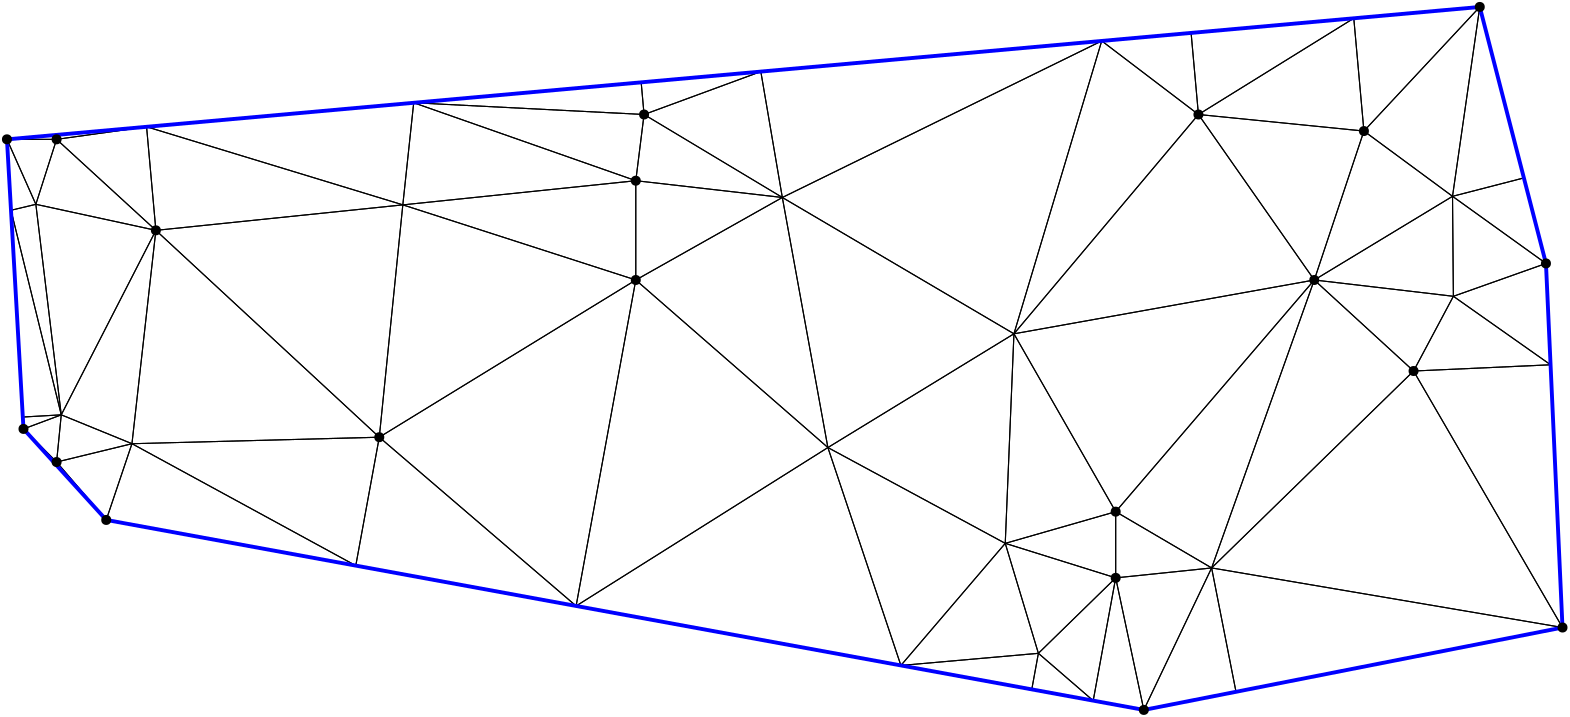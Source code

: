 <?xml version="1.0"?>
<!DOCTYPE ipe SYSTEM "ipe.dtd">
<ipe version="70218" creator="Ipe 7.2.24">
<info created="D:20221020151441" modified="D:20221020151441"/>
<ipestyle name="basic">
<symbol name="mark/disk(sx)" transformations="translations">
<path fill="sym-stroke">
0.6 0 0 0.6 0 0 e
</path>
</symbol>
<anglesize name="22.5 deg" value="22.5"/>
<anglesize name="30 deg" value="30"/>
<anglesize name="45 deg" value="45"/>
<anglesize name="60 deg" value="60"/>
<anglesize name="90 deg" value="90"/>
<arrowsize name="large" value="10"/>
<arrowsize name="small" value="5"/>
<arrowsize name="tiny" value="3"/>
<color name="blue" value="0 0 1"/>
<color name="gray" value="0.745"/>
<color name="green" value="0 1 0"/>
<color name="red" value="1 0 0"/>
<color name="pink" value="1 0.753 0.796"/>
<pen name="heavier" value="0.8"/>
<pen name="fat" value="1.4"/>
<pen name="ultrafat" value="2"/>
<gridsize name="16 pts (~6 mm)" value="16"/>
<gridsize name="32 pts (~12 mm)" value="32"/>
<gridsize name="4 pts" value="4"/>
<gridsize name="8 pts (~3 mm)" value="8"/>
<opacity name="10%" value="0.1"/>
<opacity name="25%" value="0.25"/>
<opacity name="50%" value="0.5"/>
<opacity name="75%" value="0.75"/>
<symbolsize name="large" value="5"/>
<symbolsize name="small" value="2"/>
<symbolsize name="tiny" value="1.1"/>
<textsize name="huge" value="\huge"/>
<textsize name="large" value="\large"/>
<textsize name="small" value="\small"/>
<textsize name="tiny" value="	iny"/>
<tiling name="falling" angle="-60" step="4" width="1"/>
<tiling name="rising" angle="30" step="4" width="1"/>
</ipestyle>
<page>
<layer name="hull"/>
<layer name="constraints"/>
<layer name="triangulation"/>
<layer name="obtuse"/>
<layer name="blub"/>
<layer name="problems"/>
<view layers="hull constraints triangulation obtuse blub" active="triangulation"/>
<path layer="triangulation" stroke="black">
287.394 689.586 m 
295.138 644.259 l 
</path>
<path layer="triangulation" stroke="black">
295.138 644.259 m 
410.119 700.618 l 
</path>
<path layer="triangulation" stroke="black">
410.119 700.618 m 
287.394 689.586 l 
</path>
<path layer="triangulation" stroke="black">
220.896 497.2 m 
150.043 557.957 l 
</path>
<path layer="triangulation" stroke="black">
150.043 557.957 m 
141.577 511.722 l 
</path>
<path layer="triangulation" stroke="black">
141.577 511.722 m 
220.896 497.2 l 
</path>
<path layer="triangulation" stroke="black">
536.716 608.686 m 
522.383 581.787 l 
</path>
<path layer="triangulation" stroke="black">
522.383 581.787 m 
571.701 584.029 l 
</path>
<path layer="triangulation" stroke="black">
571.701 584.029 m 
536.716 608.686 l 
</path>
<path layer="triangulation" stroke="black">
158.516 641.601 m 
66.2656 669.71 l 
</path>
<path layer="triangulation" stroke="black">
66.2656 669.71 m 
69.617 632.426 l 
</path>
<path layer="triangulation" stroke="black">
69.617 632.426 m 
158.516 641.601 l 
</path>
<path layer="triangulation" stroke="black">
444.936 674.128 m 
486.638 614.553 l 
</path>
<path layer="triangulation" stroke="black">
486.638 614.553 m 
504.511 668.17 l 
</path>
<path layer="triangulation" stroke="black">
504.511 668.17 m 
444.936 674.128 l 
</path>
<path layer="triangulation" stroke="black">
415.149 531.149 m 
449.683 510.893 l 
</path>
<path layer="triangulation" stroke="black">
449.683 510.893 m 
486.638 614.553 l 
</path>
<path layer="triangulation" stroke="black">
486.638 614.553 m 
415.149 531.149 l 
</path>
<path layer="triangulation" stroke="black">
415.149 531.149 m 
415.149 507.319 l 
</path>
<path layer="triangulation" stroke="black">
415.149 507.319 m 
449.683 510.893 l 
</path>
<path layer="triangulation" stroke="black">
449.683 510.893 m 
415.149 531.149 l 
</path>
<path layer="triangulation" stroke="black">
33.2793 548.482 m 
33.8723 549.021 l 
</path>
<path layer="triangulation" stroke="black">
33.8723 549.021 m 
21.9574 560.936 l 
</path>
<path layer="triangulation" stroke="black">
21.9574 560.936 m 
33.2793 548.482 l 
</path>
<path layer="triangulation" stroke="black">
61.0039 555.616 m 
150.043 557.957 l 
</path>
<path layer="triangulation" stroke="black">
150.043 557.957 m 
69.617 632.426 l 
</path>
<path layer="triangulation" stroke="black">
69.617 632.426 m 
61.0039 555.616 l 
</path>
<path layer="triangulation" stroke="black">
51.7447 528.17 m 
61.0039 555.616 l 
</path>
<path layer="triangulation" stroke="black">
61.0039 555.616 m 
33.8723 549.021 l 
</path>
<path layer="triangulation" stroke="black">
33.8723 549.021 m 
51.7447 528.17 l 
</path>
<path layer="triangulation" stroke="black">
141.577 511.722 m 
150.043 557.957 l 
</path>
<path layer="triangulation" stroke="black">
150.043 557.957 m 
61.0039 555.616 l 
</path>
<path layer="triangulation" stroke="black">
61.0039 555.616 m 
141.577 511.722 l 
</path>
<path layer="triangulation" stroke="black">
378.516 595.184 m 
486.638 614.553 l 
</path>
<path layer="triangulation" stroke="black">
486.638 614.553 m 
444.936 674.128 l 
</path>
<path layer="triangulation" stroke="black">
444.936 674.128 m 
378.516 595.184 l 
</path>
<path layer="triangulation" stroke="black">
33.8723 549.021 m 
61.0039 555.616 l 
</path>
<path layer="triangulation" stroke="black">
61.0039 555.616 m 
35.5527 566.008 l 
</path>
<path layer="triangulation" stroke="black">
35.5527 566.008 m 
33.8723 549.021 l 
</path>
<path layer="triangulation" stroke="black">
158.516 641.601 m 
69.617 632.426 l 
</path>
<path layer="triangulation" stroke="black">
69.617 632.426 m 
150.043 557.957 l 
</path>
<path layer="triangulation" stroke="black">
150.043 557.957 m 
158.516 641.601 l 
</path>
<path layer="triangulation" stroke="black">
26.407 641.798 m 
16 665.191 l 
</path>
<path layer="triangulation" stroke="black">
16 665.191 m 
17.4592 639.655 l 
</path>
<path layer="triangulation" stroke="black">
17.4592 639.655 m 
26.407 641.798 l 
</path>
<path layer="triangulation" stroke="black">
26.407 641.798 m 
69.617 632.426 l 
</path>
<path layer="triangulation" stroke="black">
69.617 632.426 m 
33.8723 665.191 l 
</path>
<path layer="triangulation" stroke="black">
33.8723 665.191 m 
26.407 641.798 l 
</path>
<path layer="triangulation" stroke="black">
295.138 644.259 m 
287.394 689.586 l 
</path>
<path layer="triangulation" stroke="black">
287.394 689.586 m 
245.362 674.128 l 
</path>
<path layer="triangulation" stroke="black">
245.362 674.128 m 
295.138 644.259 l 
</path>
<path layer="triangulation" stroke="black">
245.362 674.128 m 
244.32 685.715 l 
</path>
<path layer="triangulation" stroke="black">
244.32 685.715 m 
162.436 678.354 l 
</path>
<path layer="triangulation" stroke="black">
162.436 678.354 m 
245.362 674.128 l 
</path>
<path layer="triangulation" stroke="black">
536.406 644.675 m 
570.043 620.511 l 
</path>
<path layer="triangulation" stroke="black">
570.043 620.511 m 
562.096 651.305 l 
</path>
<path layer="triangulation" stroke="black">
562.096 651.305 m 
536.406 644.675 l 
</path>
<path layer="triangulation" stroke="black">
33.7291 666.785 m 
16 665.191 l 
</path>
<path layer="triangulation" stroke="black">
16 665.191 m 
33.8723 665.191 l 
</path>
<path layer="triangulation" stroke="black">
33.8723 665.191 m 
33.7291 666.785 l 
</path>
<path layer="triangulation" stroke="black">
444.936 674.128 m 
504.511 668.17 l 
</path>
<path layer="triangulation" stroke="black">
504.511 668.17 m 
500.861 708.774 l 
</path>
<path layer="triangulation" stroke="black">
500.861 708.774 m 
444.936 674.128 l 
</path>
<path layer="triangulation" stroke="black">
242.383 650.298 m 
242.383 614.553 l 
</path>
<path layer="triangulation" stroke="black">
242.383 614.553 m 
295.138 644.259 l 
</path>
<path layer="triangulation" stroke="black">
295.138 644.259 m 
242.383 650.298 l 
</path>
<path layer="triangulation" stroke="black">
504.511 668.17 m 
546.213 712.851 l 
</path>
<path layer="triangulation" stroke="black">
546.213 712.851 m 
500.861 708.774 l 
</path>
<path layer="triangulation" stroke="black">
500.861 708.774 m 
504.511 668.17 l 
</path>
<path layer="triangulation" stroke="black">
311.538 554.234 m 
242.383 614.553 l 
</path>
<path layer="triangulation" stroke="black">
242.383 614.553 m 
220.896 497.2 l 
</path>
<path layer="triangulation" stroke="black">
220.896 497.2 m 
311.538 554.234 l 
</path>
<path layer="triangulation" stroke="black">
242.383 650.298 m 
158.516 641.601 l 
</path>
<path layer="triangulation" stroke="black">
158.516 641.601 m 
242.383 614.553 l 
</path>
<path layer="triangulation" stroke="black">
242.383 614.553 m 
242.383 650.298 l 
</path>
<path layer="triangulation" stroke="black">
220.896 497.2 m 
242.383 614.553 l 
</path>
<path layer="triangulation" stroke="black">
242.383 614.553 m 
150.043 557.957 l 
</path>
<path layer="triangulation" stroke="black">
150.043 557.957 m 
220.896 497.2 l 
</path>
<path layer="triangulation" stroke="black">
449.683 510.893 m 
415.149 507.319 l 
</path>
<path layer="triangulation" stroke="black">
415.149 507.319 m 
425.277 459.779 l 
</path>
<path layer="triangulation" stroke="black">
425.277 459.779 m 
449.683 510.893 l 
</path>
<path layer="triangulation" stroke="black">
415.149 531.149 m 
378.516 595.184 l 
</path>
<path layer="triangulation" stroke="black">
378.516 595.184 m 
375.388 519.744 l 
</path>
<path layer="triangulation" stroke="black">
375.388 519.744 m 
415.149 531.149 l 
</path>
<path layer="triangulation" stroke="black">
458.459 466.31 m 
449.683 510.893 l 
</path>
<path layer="triangulation" stroke="black">
449.683 510.893 m 
425.277 459.779 l 
</path>
<path layer="triangulation" stroke="black">
425.277 459.779 m 
458.459 466.31 l 
</path>
<path layer="triangulation" stroke="black">
486.638 614.553 m 
378.516 595.184 l 
</path>
<path layer="triangulation" stroke="black">
378.516 595.184 m 
415.149 531.149 l 
</path>
<path layer="triangulation" stroke="black">
415.149 531.149 m 
486.638 614.553 l 
</path>
<path layer="triangulation" stroke="black">
444.936 674.128 m 
410.119 700.618 l 
</path>
<path layer="triangulation" stroke="black">
410.119 700.618 m 
378.516 595.184 l 
</path>
<path layer="triangulation" stroke="black">
378.516 595.184 m 
444.936 674.128 l 
</path>
<path layer="triangulation" stroke="black">
21.7128 565.217 m 
35.5527 566.008 l 
</path>
<path layer="triangulation" stroke="black">
35.5527 566.008 m 
17.4592 639.655 l 
</path>
<path layer="triangulation" stroke="black">
17.4592 639.655 m 
21.7128 565.217 l 
</path>
<path layer="triangulation" stroke="black">
242.383 614.553 m 
158.516 641.601 l 
</path>
<path layer="triangulation" stroke="black">
158.516 641.601 m 
150.043 557.957 l 
</path>
<path layer="triangulation" stroke="black">
150.043 557.957 m 
242.383 614.553 l 
</path>
<path layer="triangulation" stroke="black">
242.383 650.298 m 
245.362 674.128 l 
</path>
<path layer="triangulation" stroke="black">
245.362 674.128 m 
162.436 678.354 l 
</path>
<path layer="triangulation" stroke="black">
162.436 678.354 m 
242.383 650.298 l 
</path>
<path layer="triangulation" stroke="black">
504.511 668.17 m 
536.406 644.675 l 
</path>
<path layer="triangulation" stroke="black">
536.406 644.675 m 
546.213 712.851 l 
</path>
<path layer="triangulation" stroke="black">
546.213 712.851 m 
504.511 668.17 l 
</path>
<path layer="triangulation" stroke="black">
536.716 608.686 m 
486.638 614.553 l 
</path>
<path layer="triangulation" stroke="black">
486.638 614.553 m 
522.383 581.787 l 
</path>
<path layer="triangulation" stroke="black">
522.383 581.787 m 
536.716 608.686 l 
</path>
<path layer="triangulation" stroke="black">
546.213 712.851 m 
536.406 644.675 l 
</path>
<path layer="triangulation" stroke="black">
536.406 644.675 m 
562.096 651.305 l 
</path>
<path layer="triangulation" stroke="black">
562.096 651.305 m 
546.213 712.851 l 
</path>
<path layer="triangulation" stroke="black">
504.511 668.17 m 
486.638 614.553 l 
</path>
<path layer="triangulation" stroke="black">
486.638 614.553 m 
536.406 644.675 l 
</path>
<path layer="triangulation" stroke="black">
536.406 644.675 m 
504.511 668.17 l 
</path>
<path layer="triangulation" stroke="black">
51.7447 528.17 m 
33.8723 549.021 l 
</path>
<path layer="triangulation" stroke="black">
33.8723 549.021 m 
33.2793 548.482 l 
</path>
<path layer="triangulation" stroke="black">
33.2793 548.482 m 
51.7447 528.17 l 
</path>
<path layer="triangulation" stroke="black">
375.388 519.744 m 
415.149 507.319 l 
</path>
<path layer="triangulation" stroke="black">
415.149 507.319 m 
415.149 531.149 l 
</path>
<path layer="triangulation" stroke="black">
415.149 531.149 m 
375.388 519.744 l 
</path>
<path layer="triangulation" stroke="black">
387.319 480.161 m 
415.149 507.319 l 
</path>
<path layer="triangulation" stroke="black">
415.149 507.319 m 
375.388 519.744 l 
</path>
<path layer="triangulation" stroke="black">
375.388 519.744 m 
387.319 480.161 l 
</path>
<path layer="triangulation" stroke="black">
35.5527 566.008 m 
61.0039 555.616 l 
</path>
<path layer="triangulation" stroke="black">
61.0039 555.616 m 
69.617 632.426 l 
</path>
<path layer="triangulation" stroke="black">
69.617 632.426 m 
35.5527 566.008 l 
</path>
<path layer="triangulation" stroke="black">
51.7447 528.17 m 
141.577 511.722 l 
</path>
<path layer="triangulation" stroke="black">
141.577 511.722 m 
61.0039 555.616 l 
</path>
<path layer="triangulation" stroke="black">
61.0039 555.616 m 
51.7447 528.17 l 
</path>
<path layer="triangulation" stroke="black">
26.407 641.798 m 
35.5527 566.008 l 
</path>
<path layer="triangulation" stroke="black">
35.5527 566.008 m 
69.617 632.426 l 
</path>
<path layer="triangulation" stroke="black">
69.617 632.426 m 
26.407 641.798 l 
</path>
<path layer="triangulation" stroke="black">
21.9574 560.936 m 
33.8723 549.021 l 
</path>
<path layer="triangulation" stroke="black">
33.8723 549.021 m 
35.5527 566.008 l 
</path>
<path layer="triangulation" stroke="black">
35.5527 566.008 m 
21.9574 560.936 l 
</path>
<path layer="triangulation" stroke="black">
21.9574 560.936 m 
35.5527 566.008 l 
</path>
<path layer="triangulation" stroke="black">
35.5527 566.008 m 
21.7128 565.217 l 
</path>
<path layer="triangulation" stroke="black">
21.7128 565.217 m 
21.9574 560.936 l 
</path>
<path layer="triangulation" stroke="black">
16 665.191 m 
26.407 641.798 l 
</path>
<path layer="triangulation" stroke="black">
26.407 641.798 m 
33.8723 665.191 l 
</path>
<path layer="triangulation" stroke="black">
33.8723 665.191 m 
16 665.191 l 
</path>
<path layer="triangulation" stroke="black">
17.4592 639.655 m 
35.5527 566.008 l 
</path>
<path layer="triangulation" stroke="black">
35.5527 566.008 m 
26.407 641.798 l 
</path>
<path layer="triangulation" stroke="black">
26.407 641.798 m 
17.4592 639.655 l 
</path>
<path layer="triangulation" stroke="black">
69.617 632.426 m 
66.2656 669.71 l 
</path>
<path layer="triangulation" stroke="black">
66.2656 669.71 m 
33.8723 665.191 l 
</path>
<path layer="triangulation" stroke="black">
33.8723 665.191 m 
69.617 632.426 l 
</path>
<path layer="triangulation" stroke="black">
33.8723 665.191 m 
66.2656 669.71 l 
</path>
<path layer="triangulation" stroke="black">
66.2656 669.71 m 
33.7291 666.785 l 
</path>
<path layer="triangulation" stroke="black">
33.7291 666.785 m 
33.8723 665.191 l 
</path>
<path layer="triangulation" stroke="black">
245.362 674.128 m 
242.383 650.298 l 
</path>
<path layer="triangulation" stroke="black">
242.383 650.298 m 
295.138 644.259 l 
</path>
<path layer="triangulation" stroke="black">
295.138 644.259 m 
245.362 674.128 l 
</path>
<path layer="triangulation" stroke="black">
245.362 674.128 m 
287.394 689.586 l 
</path>
<path layer="triangulation" stroke="black">
287.394 689.586 m 
244.32 685.715 l 
</path>
<path layer="triangulation" stroke="black">
244.32 685.715 m 
245.362 674.128 l 
</path>
<path layer="triangulation" stroke="black">
158.516 641.601 m 
162.436 678.354 l 
</path>
<path layer="triangulation" stroke="black">
162.436 678.354 m 
66.2656 669.71 l 
</path>
<path layer="triangulation" stroke="black">
66.2656 669.71 m 
158.516 641.601 l 
</path>
<path layer="triangulation" stroke="black">
158.516 641.601 m 
242.383 650.298 l 
</path>
<path layer="triangulation" stroke="black">
242.383 650.298 m 
162.436 678.354 l 
</path>
<path layer="triangulation" stroke="black">
162.436 678.354 m 
158.516 641.601 l 
</path>
<path layer="triangulation" stroke="black">
410.119 700.618 m 
295.138 644.259 l 
</path>
<path layer="triangulation" stroke="black">
295.138 644.259 m 
378.516 595.184 l 
</path>
<path layer="triangulation" stroke="black">
378.516 595.184 m 
410.119 700.618 l 
</path>
<path layer="triangulation" stroke="black">
387.319 480.161 m 
407.055 463.115 l 
</path>
<path layer="triangulation" stroke="black">
407.055 463.115 m 
415.149 507.319 l 
</path>
<path layer="triangulation" stroke="black">
415.149 507.319 m 
387.319 480.161 l 
</path>
<path layer="triangulation" stroke="black">
337.822 475.791 m 
311.538 554.234 l 
</path>
<path layer="triangulation" stroke="black">
311.538 554.234 m 
220.896 497.2 l 
</path>
<path layer="triangulation" stroke="black">
220.896 497.2 m 
337.822 475.791 l 
</path>
<path layer="triangulation" stroke="black">
375.388 519.744 m 
378.516 595.184 l 
</path>
<path layer="triangulation" stroke="black">
378.516 595.184 m 
311.538 554.234 l 
</path>
<path layer="triangulation" stroke="black">
311.538 554.234 m 
375.388 519.744 l 
</path>
<path layer="triangulation" stroke="black">
311.538 554.234 m 
295.138 644.259 l 
</path>
<path layer="triangulation" stroke="black">
295.138 644.259 m 
242.383 614.553 l 
</path>
<path layer="triangulation" stroke="black">
242.383 614.553 m 
311.538 554.234 l 
</path>
<path layer="triangulation" stroke="black">
311.538 554.234 m 
378.516 595.184 l 
</path>
<path layer="triangulation" stroke="black">
378.516 595.184 m 
295.138 644.259 l 
</path>
<path layer="triangulation" stroke="black">
295.138 644.259 m 
311.538 554.234 l 
</path>
<path layer="triangulation" stroke="black">
444.936 674.128 m 
442.295 703.51 l 
</path>
<path layer="triangulation" stroke="black">
442.295 703.51 m 
410.119 700.618 l 
</path>
<path layer="triangulation" stroke="black">
410.119 700.618 m 
444.936 674.128 l 
</path>
<path layer="triangulation" stroke="black">
444.936 674.128 m 
500.861 708.774 l 
</path>
<path layer="triangulation" stroke="black">
500.861 708.774 m 
442.295 703.51 l 
</path>
<path layer="triangulation" stroke="black">
442.295 703.51 m 
444.936 674.128 l 
</path>
<path layer="triangulation" stroke="black">
536.406 644.675 m 
536.716 608.686 l 
</path>
<path layer="triangulation" stroke="black">
536.716 608.686 m 
570.043 620.511 l 
</path>
<path layer="triangulation" stroke="black">
570.043 620.511 m 
536.406 644.675 l 
</path>
<path layer="triangulation" stroke="black">
536.406 644.675 m 
486.638 614.553 l 
</path>
<path layer="triangulation" stroke="black">
486.638 614.553 m 
536.716 608.686 l 
</path>
<path layer="triangulation" stroke="black">
536.716 608.686 m 
536.406 644.675 l 
</path>
<path layer="triangulation" stroke="black">
536.716 608.686 m 
571.701 584.029 l 
</path>
<path layer="triangulation" stroke="black">
571.701 584.029 m 
570.043 620.511 l 
</path>
<path layer="triangulation" stroke="black">
570.043 620.511 m 
536.716 608.686 l 
</path>
<path layer="triangulation" stroke="black">
522.383 581.787 m 
576 489.447 l 
</path>
<path layer="triangulation" stroke="black">
576 489.447 m 
571.701 584.029 l 
</path>
<path layer="triangulation" stroke="black">
571.701 584.029 m 
522.383 581.787 l 
</path>
<path layer="triangulation" stroke="black">
522.383 581.787 m 
449.683 510.893 l 
</path>
<path layer="triangulation" stroke="black">
449.683 510.893 m 
576 489.447 l 
</path>
<path layer="triangulation" stroke="black">
576 489.447 m 
522.383 581.787 l 
</path>
<path layer="triangulation" stroke="black">
522.383 581.787 m 
486.638 614.553 l 
</path>
<path layer="triangulation" stroke="black">
486.638 614.553 m 
449.683 510.893 l 
</path>
<path layer="triangulation" stroke="black">
449.683 510.893 m 
522.383 581.787 l 
</path>
<path layer="triangulation" stroke="black">
311.538 554.234 m 
337.822 475.791 l 
</path>
<path layer="triangulation" stroke="black">
337.822 475.791 m 
375.388 519.744 l 
</path>
<path layer="triangulation" stroke="black">
375.388 519.744 m 
311.538 554.234 l 
</path>
<path layer="triangulation" stroke="black">
407.055 463.115 m 
425.277 459.779 l 
</path>
<path layer="triangulation" stroke="black">
425.277 459.779 m 
415.149 507.319 l 
</path>
<path layer="triangulation" stroke="black">
415.149 507.319 m 
407.055 463.115 l 
</path>
<path layer="triangulation" stroke="black">
375.388 519.744 m 
337.822 475.791 l 
</path>
<path layer="triangulation" stroke="black">
337.822 475.791 m 
387.319 480.161 l 
</path>
<path layer="triangulation" stroke="black">
387.319 480.161 m 
375.388 519.744 l 
</path>
<path layer="triangulation" stroke="black">
337.822 475.791 m 
384.939 467.164 l 
</path>
<path layer="triangulation" stroke="black">
384.939 467.164 m 
387.319 480.161 l 
</path>
<path layer="triangulation" stroke="black">
387.319 480.161 m 
337.822 475.791 l 
</path>
<path layer="triangulation" stroke="black">
384.939 467.164 m 
407.055 463.115 l 
</path>
<path layer="triangulation" stroke="black">
407.055 463.115 m 
387.319 480.161 l 
</path>
<path layer="triangulation" stroke="black">
387.319 480.161 m 
384.939 467.164 l 
</path>
<path layer="triangulation" stroke="black">
576 489.447 m 
449.683 510.893 l 
</path>
<path layer="triangulation" stroke="black">
449.683 510.893 m 
458.459 466.31 l 
</path>
<path layer="triangulation" stroke="black">
458.459 466.31 m 
576 489.447 l 
</path>
<path layer="hull" stroke="blue" pen="fat">
16 665.191 m 
21.9574 560.936 l 
</path>
<path layer="hull" stroke="blue" pen="fat">
21.9574 560.936 m 
51.7447 528.17 l 
</path>
<path layer="hull" stroke="blue" pen="fat">
51.7447 528.17 m 
425.277 459.779 l 
</path>
<path layer="hull" stroke="blue" pen="fat">
425.277 459.779 m 
576 489.447 l 
</path>
<path layer="hull" stroke="blue" pen="fat">
576 489.447 m 
570.043 620.511 l 
</path>
<path layer="hull" stroke="blue" pen="fat">
570.043 620.511 m 
546.213 712.851 l 
</path>
<path layer="hull" stroke="blue" pen="fat">
546.213 712.851 m 
16 665.191 l 
</path>
<use layer="points" name="mark/disk(sx)" pos="242.383 650.298" size="normal" stroke="black"/>
<use layer="points" name="mark/disk(sx)" pos="242.383 614.553" size="normal" stroke="black"/>
<use layer="points" name="mark/disk(sx)" pos="33.8723 549.021" size="normal" stroke="black"/>
<use layer="points" name="mark/disk(sx)" pos="415.149 507.319" size="normal" stroke="black"/>
<use layer="points" name="mark/disk(sx)" pos="21.9574 560.936" size="normal" stroke="black"/>
<use layer="points" name="mark/disk(sx)" pos="504.511 668.17" size="normal" stroke="black"/>
<use layer="points" name="mark/disk(sx)" pos="150.043 557.957" size="normal" stroke="black"/>
<use layer="points" name="mark/disk(sx)" pos="69.617 632.426" size="normal" stroke="black"/>
<use layer="points" name="mark/disk(sx)" pos="570.043 620.511" size="normal" stroke="black"/>
<use layer="points" name="mark/disk(sx)" pos="16 665.191" size="normal" stroke="black"/>
<use layer="points" name="mark/disk(sx)" pos="51.7447 528.17" size="normal" stroke="black"/>
<use layer="points" name="mark/disk(sx)" pos="245.362 674.128" size="normal" stroke="black"/>
<use layer="points" name="mark/disk(sx)" pos="546.213 712.851" size="normal" stroke="black"/>
<use layer="points" name="mark/disk(sx)" pos="33.8723 665.191" size="normal" stroke="black"/>
<use layer="points" name="mark/disk(sx)" pos="522.383 581.787" size="normal" stroke="black"/>
<use layer="points" name="mark/disk(sx)" pos="444.936 674.128" size="normal" stroke="black"/>
<use layer="points" name="mark/disk(sx)" pos="415.149 531.149" size="normal" stroke="black"/>
<use layer="points" name="mark/disk(sx)" pos="425.277 459.779" size="normal" stroke="black"/>
<use layer="points" name="mark/disk(sx)" pos="486.638 614.553" size="normal" stroke="black"/>
<use layer="points" name="mark/disk(sx)" pos="576 489.447" size="normal" stroke="black"/>
</page>
</ipe>
